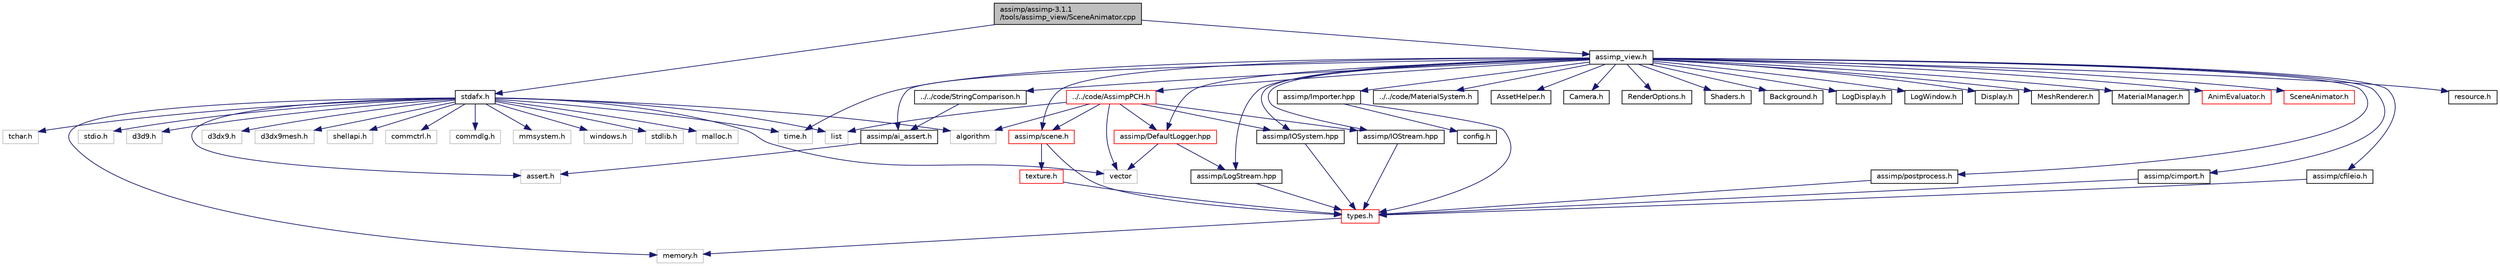 digraph "assimp/assimp-3.1.1/tools/assimp_view/SceneAnimator.cpp"
{
  edge [fontname="Helvetica",fontsize="10",labelfontname="Helvetica",labelfontsize="10"];
  node [fontname="Helvetica",fontsize="10",shape=record];
  Node1 [label="assimp/assimp-3.1.1\l/tools/assimp_view/SceneAnimator.cpp",height=0.2,width=0.4,color="black", fillcolor="grey75", style="filled", fontcolor="black"];
  Node1 -> Node2 [color="midnightblue",fontsize="10",style="solid",fontname="Helvetica"];
  Node2 [label="stdafx.h",height=0.2,width=0.4,color="black", fillcolor="white", style="filled",URL="$assimp_2assimp-3_81_81_2tools_2assimp__view_2stdafx_8h_source.html"];
  Node2 -> Node3 [color="midnightblue",fontsize="10",style="solid",fontname="Helvetica"];
  Node3 [label="windows.h",height=0.2,width=0.4,color="grey75", fillcolor="white", style="filled"];
  Node2 -> Node4 [color="midnightblue",fontsize="10",style="solid",fontname="Helvetica"];
  Node4 [label="assert.h",height=0.2,width=0.4,color="grey75", fillcolor="white", style="filled"];
  Node2 -> Node5 [color="midnightblue",fontsize="10",style="solid",fontname="Helvetica"];
  Node5 [label="stdlib.h",height=0.2,width=0.4,color="grey75", fillcolor="white", style="filled"];
  Node2 -> Node6 [color="midnightblue",fontsize="10",style="solid",fontname="Helvetica"];
  Node6 [label="malloc.h",height=0.2,width=0.4,color="grey75", fillcolor="white", style="filled"];
  Node2 -> Node7 [color="midnightblue",fontsize="10",style="solid",fontname="Helvetica"];
  Node7 [label="memory.h",height=0.2,width=0.4,color="grey75", fillcolor="white", style="filled"];
  Node2 -> Node8 [color="midnightblue",fontsize="10",style="solid",fontname="Helvetica"];
  Node8 [label="tchar.h",height=0.2,width=0.4,color="grey75", fillcolor="white", style="filled"];
  Node2 -> Node9 [color="midnightblue",fontsize="10",style="solid",fontname="Helvetica"];
  Node9 [label="stdio.h",height=0.2,width=0.4,color="grey75", fillcolor="white", style="filled"];
  Node2 -> Node10 [color="midnightblue",fontsize="10",style="solid",fontname="Helvetica"];
  Node10 [label="time.h",height=0.2,width=0.4,color="grey75", fillcolor="white", style="filled"];
  Node2 -> Node11 [color="midnightblue",fontsize="10",style="solid",fontname="Helvetica"];
  Node11 [label="d3d9.h",height=0.2,width=0.4,color="grey75", fillcolor="white", style="filled"];
  Node2 -> Node12 [color="midnightblue",fontsize="10",style="solid",fontname="Helvetica"];
  Node12 [label="d3dx9.h",height=0.2,width=0.4,color="grey75", fillcolor="white", style="filled"];
  Node2 -> Node13 [color="midnightblue",fontsize="10",style="solid",fontname="Helvetica"];
  Node13 [label="d3dx9mesh.h",height=0.2,width=0.4,color="grey75", fillcolor="white", style="filled"];
  Node2 -> Node14 [color="midnightblue",fontsize="10",style="solid",fontname="Helvetica"];
  Node14 [label="shellapi.h",height=0.2,width=0.4,color="grey75", fillcolor="white", style="filled"];
  Node2 -> Node15 [color="midnightblue",fontsize="10",style="solid",fontname="Helvetica"];
  Node15 [label="commctrl.h",height=0.2,width=0.4,color="grey75", fillcolor="white", style="filled"];
  Node2 -> Node16 [color="midnightblue",fontsize="10",style="solid",fontname="Helvetica"];
  Node16 [label="commdlg.h",height=0.2,width=0.4,color="grey75", fillcolor="white", style="filled"];
  Node2 -> Node17 [color="midnightblue",fontsize="10",style="solid",fontname="Helvetica"];
  Node17 [label="algorithm",height=0.2,width=0.4,color="grey75", fillcolor="white", style="filled"];
  Node2 -> Node18 [color="midnightblue",fontsize="10",style="solid",fontname="Helvetica"];
  Node18 [label="mmsystem.h",height=0.2,width=0.4,color="grey75", fillcolor="white", style="filled"];
  Node2 -> Node19 [color="midnightblue",fontsize="10",style="solid",fontname="Helvetica"];
  Node19 [label="list",height=0.2,width=0.4,color="grey75", fillcolor="white", style="filled"];
  Node2 -> Node20 [color="midnightblue",fontsize="10",style="solid",fontname="Helvetica"];
  Node20 [label="vector",height=0.2,width=0.4,color="grey75", fillcolor="white", style="filled"];
  Node1 -> Node21 [color="midnightblue",fontsize="10",style="solid",fontname="Helvetica"];
  Node21 [label="assimp_view.h",height=0.2,width=0.4,color="black", fillcolor="white", style="filled",URL="$assimp__view_8h_source.html"];
  Node21 -> Node22 [color="midnightblue",fontsize="10",style="solid",fontname="Helvetica"];
  Node22 [label="resource.h",height=0.2,width=0.4,color="black", fillcolor="white", style="filled",URL="$assimp_2assimp-3_81_81_2tools_2assimp__view_2resource_8h_source.html"];
  Node21 -> Node23 [color="midnightblue",fontsize="10",style="solid",fontname="Helvetica"];
  Node23 [label="assimp/cimport.h",height=0.2,width=0.4,color="black", fillcolor="white", style="filled",URL="$cimport_8h_source.html"];
  Node23 -> Node24 [color="midnightblue",fontsize="10",style="solid",fontname="Helvetica"];
  Node24 [label="types.h",height=0.2,width=0.4,color="red", fillcolor="white", style="filled",URL="$assimp_2assimp-3_81_81_2include_2assimp_2types_8h_source.html"];
  Node24 -> Node7 [color="midnightblue",fontsize="10",style="solid",fontname="Helvetica"];
  Node21 -> Node25 [color="midnightblue",fontsize="10",style="solid",fontname="Helvetica"];
  Node25 [label="assimp/Importer.hpp",height=0.2,width=0.4,color="black", fillcolor="white", style="filled",URL="$_importer_8hpp_source.html"];
  Node25 -> Node24 [color="midnightblue",fontsize="10",style="solid",fontname="Helvetica"];
  Node25 -> Node26 [color="midnightblue",fontsize="10",style="solid",fontname="Helvetica"];
  Node26 [label="config.h",height=0.2,width=0.4,color="black", fillcolor="white", style="filled",URL="$assimp_2assimp-3_81_81_2include_2assimp_2_config_8h_source.html"];
  Node21 -> Node27 [color="midnightblue",fontsize="10",style="solid",fontname="Helvetica"];
  Node27 [label="assimp/ai_assert.h",height=0.2,width=0.4,color="black", fillcolor="white", style="filled",URL="$ai__assert_8h_source.html"];
  Node27 -> Node4 [color="midnightblue",fontsize="10",style="solid",fontname="Helvetica"];
  Node21 -> Node28 [color="midnightblue",fontsize="10",style="solid",fontname="Helvetica"];
  Node28 [label="assimp/cfileio.h",height=0.2,width=0.4,color="black", fillcolor="white", style="filled",URL="$cfileio_8h_source.html"];
  Node28 -> Node24 [color="midnightblue",fontsize="10",style="solid",fontname="Helvetica"];
  Node21 -> Node29 [color="midnightblue",fontsize="10",style="solid",fontname="Helvetica"];
  Node29 [label="assimp/postprocess.h",height=0.2,width=0.4,color="black", fillcolor="white", style="filled",URL="$postprocess_8h.html",tooltip="Definitions for import post processing steps. "];
  Node29 -> Node24 [color="midnightblue",fontsize="10",style="solid",fontname="Helvetica"];
  Node21 -> Node30 [color="midnightblue",fontsize="10",style="solid",fontname="Helvetica"];
  Node30 [label="assimp/scene.h",height=0.2,width=0.4,color="red", fillcolor="white", style="filled",URL="$scene_8h_source.html"];
  Node30 -> Node24 [color="midnightblue",fontsize="10",style="solid",fontname="Helvetica"];
  Node30 -> Node31 [color="midnightblue",fontsize="10",style="solid",fontname="Helvetica"];
  Node31 [label="texture.h",height=0.2,width=0.4,color="red", fillcolor="white", style="filled",URL="$texture_8h.html",tooltip="Defines texture helper structures for the library. "];
  Node31 -> Node24 [color="midnightblue",fontsize="10",style="solid",fontname="Helvetica"];
  Node21 -> Node32 [color="midnightblue",fontsize="10",style="solid",fontname="Helvetica"];
  Node32 [label="assimp/IOSystem.hpp",height=0.2,width=0.4,color="black", fillcolor="white", style="filled",URL="$_i_o_system_8hpp_source.html"];
  Node32 -> Node24 [color="midnightblue",fontsize="10",style="solid",fontname="Helvetica"];
  Node21 -> Node33 [color="midnightblue",fontsize="10",style="solid",fontname="Helvetica"];
  Node33 [label="assimp/IOStream.hpp",height=0.2,width=0.4,color="black", fillcolor="white", style="filled",URL="$_i_o_stream_8hpp_source.html"];
  Node33 -> Node24 [color="midnightblue",fontsize="10",style="solid",fontname="Helvetica"];
  Node21 -> Node34 [color="midnightblue",fontsize="10",style="solid",fontname="Helvetica"];
  Node34 [label="assimp/LogStream.hpp",height=0.2,width=0.4,color="black", fillcolor="white", style="filled",URL="$_log_stream_8hpp_source.html"];
  Node34 -> Node24 [color="midnightblue",fontsize="10",style="solid",fontname="Helvetica"];
  Node21 -> Node35 [color="midnightblue",fontsize="10",style="solid",fontname="Helvetica"];
  Node35 [label="assimp/DefaultLogger.hpp",height=0.2,width=0.4,color="red", fillcolor="white", style="filled",URL="$_default_logger_8hpp_source.html"];
  Node35 -> Node34 [color="midnightblue",fontsize="10",style="solid",fontname="Helvetica"];
  Node35 -> Node20 [color="midnightblue",fontsize="10",style="solid",fontname="Helvetica"];
  Node21 -> Node36 [color="midnightblue",fontsize="10",style="solid",fontname="Helvetica"];
  Node36 [label="../../code/AssimpPCH.h",height=0.2,width=0.4,color="red", fillcolor="white", style="filled",URL="$_assimp_p_c_h_8h.html"];
  Node36 -> Node20 [color="midnightblue",fontsize="10",style="solid",fontname="Helvetica"];
  Node36 -> Node19 [color="midnightblue",fontsize="10",style="solid",fontname="Helvetica"];
  Node36 -> Node17 [color="midnightblue",fontsize="10",style="solid",fontname="Helvetica"];
  Node36 -> Node35 [color="midnightblue",fontsize="10",style="solid",fontname="Helvetica"];
  Node36 -> Node33 [color="midnightblue",fontsize="10",style="solid",fontname="Helvetica"];
  Node36 -> Node32 [color="midnightblue",fontsize="10",style="solid",fontname="Helvetica"];
  Node36 -> Node30 [color="midnightblue",fontsize="10",style="solid",fontname="Helvetica"];
  Node21 -> Node37 [color="midnightblue",fontsize="10",style="solid",fontname="Helvetica"];
  Node37 [label="../../code/MaterialSystem.h",height=0.2,width=0.4,color="black", fillcolor="white", style="filled",URL="$_material_system_8h.html"];
  Node21 -> Node38 [color="midnightblue",fontsize="10",style="solid",fontname="Helvetica"];
  Node38 [label="../../code/StringComparison.h",height=0.2,width=0.4,color="black", fillcolor="white", style="filled",URL="$_string_comparison_8h_source.html"];
  Node38 -> Node27 [color="midnightblue",fontsize="10",style="solid",fontname="Helvetica"];
  Node21 -> Node10 [color="midnightblue",fontsize="10",style="solid",fontname="Helvetica"];
  Node21 -> Node39 [color="midnightblue",fontsize="10",style="solid",fontname="Helvetica"];
  Node39 [label="AssetHelper.h",height=0.2,width=0.4,color="black", fillcolor="white", style="filled",URL="$_asset_helper_8h_source.html"];
  Node21 -> Node40 [color="midnightblue",fontsize="10",style="solid",fontname="Helvetica"];
  Node40 [label="Camera.h",height=0.2,width=0.4,color="black", fillcolor="white", style="filled",URL="$assimp_2assimp-3_81_81_2tools_2assimp__view_2camera_8h_source.html"];
  Node21 -> Node41 [color="midnightblue",fontsize="10",style="solid",fontname="Helvetica"];
  Node41 [label="RenderOptions.h",height=0.2,width=0.4,color="black", fillcolor="white", style="filled",URL="$_render_options_8h_source.html"];
  Node21 -> Node42 [color="midnightblue",fontsize="10",style="solid",fontname="Helvetica"];
  Node42 [label="Shaders.h",height=0.2,width=0.4,color="black", fillcolor="white", style="filled",URL="$_shaders_8h_source.html"];
  Node21 -> Node43 [color="midnightblue",fontsize="10",style="solid",fontname="Helvetica"];
  Node43 [label="Background.h",height=0.2,width=0.4,color="black", fillcolor="white", style="filled",URL="$_background_8h_source.html"];
  Node21 -> Node44 [color="midnightblue",fontsize="10",style="solid",fontname="Helvetica"];
  Node44 [label="LogDisplay.h",height=0.2,width=0.4,color="black", fillcolor="white", style="filled",URL="$_log_display_8h_source.html"];
  Node21 -> Node45 [color="midnightblue",fontsize="10",style="solid",fontname="Helvetica"];
  Node45 [label="LogWindow.h",height=0.2,width=0.4,color="black", fillcolor="white", style="filled",URL="$_log_window_8h_source.html"];
  Node21 -> Node46 [color="midnightblue",fontsize="10",style="solid",fontname="Helvetica"];
  Node46 [label="Display.h",height=0.2,width=0.4,color="black", fillcolor="white", style="filled",URL="$_display_8h_source.html"];
  Node21 -> Node47 [color="midnightblue",fontsize="10",style="solid",fontname="Helvetica"];
  Node47 [label="MeshRenderer.h",height=0.2,width=0.4,color="black", fillcolor="white", style="filled",URL="$_mesh_renderer_8h_source.html"];
  Node21 -> Node48 [color="midnightblue",fontsize="10",style="solid",fontname="Helvetica"];
  Node48 [label="MaterialManager.h",height=0.2,width=0.4,color="black", fillcolor="white", style="filled",URL="$_material_manager_8h_source.html"];
  Node21 -> Node49 [color="midnightblue",fontsize="10",style="solid",fontname="Helvetica"];
  Node49 [label="AnimEvaluator.h",height=0.2,width=0.4,color="red", fillcolor="white", style="filled",URL="$_anim_evaluator_8h_source.html"];
  Node21 -> Node50 [color="midnightblue",fontsize="10",style="solid",fontname="Helvetica"];
  Node50 [label="SceneAnimator.h",height=0.2,width=0.4,color="red", fillcolor="white", style="filled",URL="$_scene_animator_8h.html"];
}
